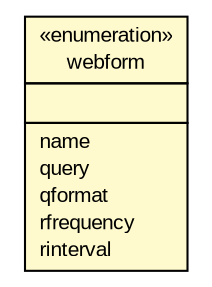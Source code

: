 #!/usr/local/bin/dot
#
# Class diagram 
# Generated by UmlGraph version 4.6 (http://www.spinellis.gr/sw/umlgraph)
#

digraph G {
	edge [fontname="arial",fontsize=10,labelfontname="arial",labelfontsize=10];
	node [fontname="arial",fontsize=10,shape=plaintext];
	// net.toxbank.client.resource.AlertClient.webform
	c440 [label=<<table border="0" cellborder="1" cellspacing="0" cellpadding="2" port="p" bgcolor="lemonChiffon" href="./AlertClient.webform.html">
		<tr><td><table border="0" cellspacing="0" cellpadding="1">
			<tr><td> &laquo;enumeration&raquo; </td></tr>
			<tr><td> webform </td></tr>
		</table></td></tr>
		<tr><td><table border="0" cellspacing="0" cellpadding="1">
			<tr><td align="left">  </td></tr>
		</table></td></tr>
		<tr><td><table border="0" cellspacing="0" cellpadding="1">
			<tr><td align="left"> name </td></tr>
			<tr><td align="left"> query </td></tr>
			<tr><td align="left"> qformat </td></tr>
			<tr><td align="left"> rfrequency </td></tr>
			<tr><td align="left"> rinterval </td></tr>
		</table></td></tr>
		</table>>, fontname="arial", fontcolor="black", fontsize=10.0];
}

